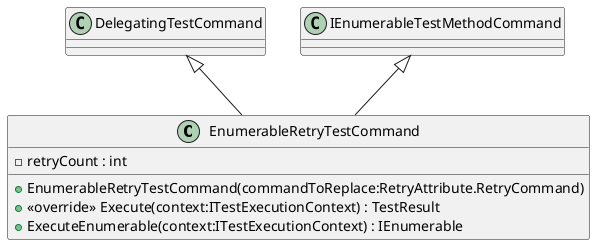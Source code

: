 @startuml
class EnumerableRetryTestCommand {
    - retryCount : int
    + EnumerableRetryTestCommand(commandToReplace:RetryAttribute.RetryCommand)
    + <<override>> Execute(context:ITestExecutionContext) : TestResult
    + ExecuteEnumerable(context:ITestExecutionContext) : IEnumerable
}
DelegatingTestCommand <|-- EnumerableRetryTestCommand
IEnumerableTestMethodCommand <|-- EnumerableRetryTestCommand
@enduml
